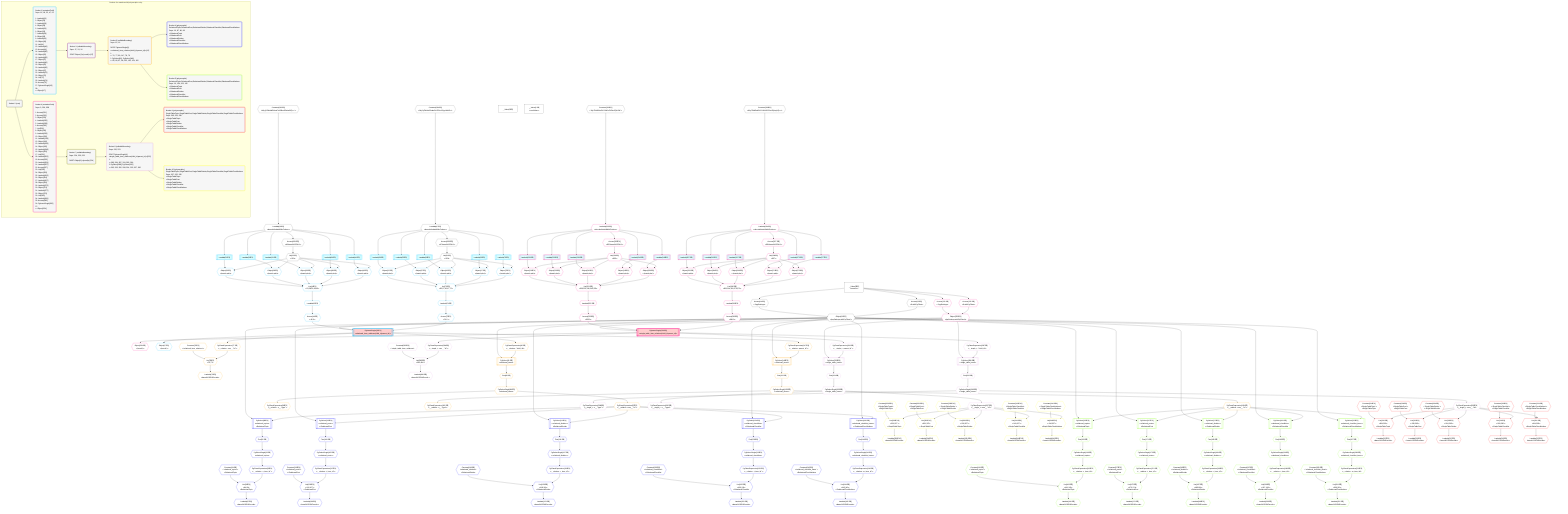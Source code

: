 %%{init: {'themeVariables': { 'fontSize': '12px'}}}%%
graph TD
    classDef path fill:#eee,stroke:#000,color:#000
    classDef plan fill:#fff,stroke-width:1px,color:#000
    classDef itemplan fill:#fff,stroke-width:2px,color:#000
    classDef unbatchedplan fill:#dff,stroke-width:1px,color:#000
    classDef sideeffectplan fill:#fcc,stroke-width:2px,color:#000
    classDef bucket fill:#f6f6f6,color:#000,stroke-width:2px,text-align:left


    %% plan dependencies
    Object16{{"Object[16∈0]<br />ᐸ{pgSettings,withPgClient}ᐳ"}}:::plan
    Access14{{"Access[14∈0]<br />ᐸ3.pgSettingsᐳ"}}:::plan
    Access15{{"Access[15∈0]<br />ᐸ3.withPgClientᐳ"}}:::plan
    Access14 & Access15 --> Object16
    __Value3["__Value[3∈0]<br />ᐸcontextᐳ"]:::plan
    __Value3 --> Access14
    __Value3 --> Access15
    Lambda18{{"Lambda[18∈0]<br />ᐸdecodeNodeIdWithCodecsᐳ"}}:::plan
    Constant352{{"Constant[352∈0]<br />ᐸ'WyJyZWxhdGlvbmFsX3Bvc3RzIiw0XQ=='ᐳ"}}:::plan
    Constant352 --> Lambda18
    Access351{{"Access[351∈0]<br />ᐸ18.base64JSON.1ᐳ"}}:::plan
    Lambda18 --> Access351
    List22{{"List[22∈0]<br />ᐸ351ᐳ"}}:::plan
    Access351 --> List22
    Lambda47{{"Lambda[47∈0]<br />ᐸdecodeNodeIdWithCodecsᐳ"}}:::plan
    Constant354{{"Constant[354∈0]<br />ᐸ'WyJyZWxhdGlvbmFsX3RvcGljcyIsMV0='ᐳ"}}:::plan
    Constant354 --> Lambda47
    Access353{{"Access[353∈0]<br />ᐸ47.base64JSON.1ᐳ"}}:::plan
    Lambda47 --> Access353
    List51{{"List[51∈0]<br />ᐸ353ᐳ"}}:::plan
    Access353 --> List51
    __Value0["__Value[0∈0]"]:::plan
    __Value5["__Value[5∈0]<br />ᐸrootValueᐳ"]:::plan
    Constant356{{"Constant[356∈0]<br />ᐸ'WyJTaW5nbGVUYWJsZVBvc3QiLDld'ᐳ"}}:::plan
    Constant358{{"Constant[358∈0]<br />ᐸ'WyJTaW5nbGVUYWJsZVRvcGljIiwyXQ=='ᐳ"}}:::plan
    List251{{"List[251∈6]<br />ᐸ230,235,240,245,250ᐳ"}}:::plan
    Object230{{"Object[230∈6]<br />ᐸ{match,pks}ᐳ"}}:::plan
    Object235{{"Object[235∈6]<br />ᐸ{match,pks}ᐳ"}}:::plan
    Object240{{"Object[240∈6]<br />ᐸ{match,pks}ᐳ"}}:::plan
    Object245{{"Object[245∈6]<br />ᐸ{match,pks}ᐳ"}}:::plan
    Object250{{"Object[250∈6]<br />ᐸ{match,pks}ᐳ"}}:::plan
    Object230 & Object235 & Object240 & Object245 & Object250 --> List251
    List280{{"List[280∈6]<br />ᐸ259,264,269,274,279ᐳ"}}:::plan
    Object259{{"Object[259∈6]<br />ᐸ{match,pks}ᐳ"}}:::plan
    Object264{{"Object[264∈6]<br />ᐸ{match,pks}ᐳ"}}:::plan
    Object269{{"Object[269∈6]<br />ᐸ{match,pks}ᐳ"}}:::plan
    Object274{{"Object[274∈6]<br />ᐸ{match,pks}ᐳ"}}:::plan
    Object279{{"Object[279∈6]<br />ᐸ{match,pks}ᐳ"}}:::plan
    Object259 & Object264 & Object269 & Object274 & Object279 --> List280
    PgInsertSingle220[["PgInsertSingle[220∈6]<br />ᐸsingle_table_item_relations(child_id,parent_id)ᐳ"]]:::sideeffectplan
    Object223{{"Object[223∈6]<br />ᐸ{pgSettings,withPgClient}ᐳ"}}:::plan
    Access253{{"Access[253∈6]<br />ᐸ252.0ᐳ"}}:::plan
    Access282{{"Access[282∈6]<br />ᐸ281.0ᐳ"}}:::plan
    Object223 & Access253 & Access282 --> PgInsertSingle220
    Access221{{"Access[221∈6]<br />ᐸ3.pgSettingsᐳ"}}:::plan
    Access222{{"Access[222∈6]<br />ᐸ3.withPgClientᐳ"}}:::plan
    Access221 & Access222 --> Object223
    Lambda228[["Lambda[228∈6]"]]:::unbatchedplan
    List229{{"List[229∈6]<br />ᐸ355ᐳ"}}:::plan
    Lambda228 & List229 --> Object230
    Lambda233[["Lambda[233∈6]"]]:::unbatchedplan
    Lambda233 & List229 --> Object235
    Lambda238[["Lambda[238∈6]"]]:::unbatchedplan
    Lambda238 & List229 --> Object240
    Lambda243[["Lambda[243∈6]"]]:::unbatchedplan
    Lambda243 & List229 --> Object245
    Lambda248[["Lambda[248∈6]"]]:::unbatchedplan
    Lambda248 & List229 --> Object250
    Lambda257[["Lambda[257∈6]"]]:::unbatchedplan
    List258{{"List[258∈6]<br />ᐸ357ᐳ"}}:::plan
    Lambda257 & List258 --> Object259
    Lambda262[["Lambda[262∈6]"]]:::unbatchedplan
    Lambda262 & List258 --> Object264
    Lambda267[["Lambda[267∈6]"]]:::unbatchedplan
    Lambda267 & List258 --> Object269
    Lambda272[["Lambda[272∈6]"]]:::unbatchedplan
    Lambda272 & List258 --> Object274
    Lambda277[["Lambda[277∈6]"]]:::unbatchedplan
    Lambda277 & List258 --> Object279
    __Value3 --> Access221
    __Value3 --> Access222
    Lambda225{{"Lambda[225∈6]<br />ᐸdecodeNodeIdWithCodecsᐳ"}}:::plan
    Constant356 --> Lambda225
    Lambda225 --> Lambda228
    Access355{{"Access[355∈6]<br />ᐸ225.base64JSON.1ᐳ"}}:::plan
    Lambda225 --> Access355
    Access355 --> List229
    Lambda225 --> Lambda233
    Lambda225 --> Lambda238
    Lambda225 --> Lambda243
    Lambda225 --> Lambda248
    Lambda252{{"Lambda[252∈6]"}}:::plan
    List251 --> Lambda252
    Lambda252 --> Access253
    Lambda254{{"Lambda[254∈6]<br />ᐸdecodeNodeIdWithCodecsᐳ"}}:::plan
    Constant358 --> Lambda254
    Lambda254 --> Lambda257
    Access357{{"Access[357∈6]<br />ᐸ254.base64JSON.1ᐳ"}}:::plan
    Lambda254 --> Access357
    Access357 --> List258
    Lambda254 --> Lambda262
    Lambda254 --> Lambda267
    Lambda254 --> Lambda272
    Lambda254 --> Lambda277
    Lambda281{{"Lambda[281∈6]"}}:::plan
    List280 --> Lambda281
    Lambda281 --> Access282
    Object224{{"Object[224∈6]<br />ᐸ{result}ᐳ"}}:::plan
    PgInsertSingle220 --> Object224
    List44{{"List[44∈1]<br />ᐸ23,28,33,38,43ᐳ"}}:::plan
    Object23{{"Object[23∈1]<br />ᐸ{match,pks}ᐳ"}}:::plan
    Object28{{"Object[28∈1]<br />ᐸ{match,pks}ᐳ"}}:::plan
    Object33{{"Object[33∈1]<br />ᐸ{match,pks}ᐳ"}}:::plan
    Object38{{"Object[38∈1]<br />ᐸ{match,pks}ᐳ"}}:::plan
    Object43{{"Object[43∈1]<br />ᐸ{match,pks}ᐳ"}}:::plan
    Object23 & Object28 & Object33 & Object38 & Object43 --> List44
    List73{{"List[73∈1]<br />ᐸ52,57,62,67,72ᐳ"}}:::plan
    Object52{{"Object[52∈1]<br />ᐸ{match,pks}ᐳ"}}:::plan
    Object57{{"Object[57∈1]<br />ᐸ{match,pks}ᐳ"}}:::plan
    Object62{{"Object[62∈1]<br />ᐸ{match,pks}ᐳ"}}:::plan
    Object67{{"Object[67∈1]<br />ᐸ{match,pks}ᐳ"}}:::plan
    Object72{{"Object[72∈1]<br />ᐸ{match,pks}ᐳ"}}:::plan
    Object52 & Object57 & Object62 & Object67 & Object72 --> List73
    PgInsertSingle13[["PgInsertSingle[13∈1]<br />ᐸrelational_item_relations(child_id,parent_id)ᐳ"]]:::sideeffectplan
    Access46{{"Access[46∈1]<br />ᐸ45.0ᐳ"}}:::plan
    Access75{{"Access[75∈1]<br />ᐸ74.0ᐳ"}}:::plan
    Object16 & Access46 & Access75 --> PgInsertSingle13
    Lambda21[["Lambda[21∈1]"]]:::unbatchedplan
    Lambda21 & List22 --> Object23
    Lambda26[["Lambda[26∈1]"]]:::unbatchedplan
    Lambda26 & List22 --> Object28
    Lambda31[["Lambda[31∈1]"]]:::unbatchedplan
    Lambda31 & List22 --> Object33
    Lambda36[["Lambda[36∈1]"]]:::unbatchedplan
    Lambda36 & List22 --> Object38
    Lambda41[["Lambda[41∈1]"]]:::unbatchedplan
    Lambda41 & List22 --> Object43
    Lambda50[["Lambda[50∈1]"]]:::unbatchedplan
    Lambda50 & List51 --> Object52
    Lambda55[["Lambda[55∈1]"]]:::unbatchedplan
    Lambda55 & List51 --> Object57
    Lambda60[["Lambda[60∈1]"]]:::unbatchedplan
    Lambda60 & List51 --> Object62
    Lambda65[["Lambda[65∈1]"]]:::unbatchedplan
    Lambda65 & List51 --> Object67
    Lambda70[["Lambda[70∈1]"]]:::unbatchedplan
    Lambda70 & List51 --> Object72
    Lambda18 --> Lambda21
    Lambda18 --> Lambda26
    Lambda18 --> Lambda31
    Lambda18 --> Lambda36
    Lambda18 --> Lambda41
    Lambda45{{"Lambda[45∈1]"}}:::plan
    List44 --> Lambda45
    Lambda45 --> Access46
    Lambda47 --> Lambda50
    Lambda47 --> Lambda55
    Lambda47 --> Lambda60
    Lambda47 --> Lambda65
    Lambda47 --> Lambda70
    Lambda74{{"Lambda[74∈1]"}}:::plan
    List73 --> Lambda74
    Lambda74 --> Access75
    Object17{{"Object[17∈1]<br />ᐸ{result}ᐳ"}}:::plan
    PgInsertSingle13 --> Object17
    List78{{"List[78∈3]<br />ᐸ76,77ᐳ"}}:::plan
    Constant76{{"Constant[76∈3]<br />ᐸ'relational_item_relations'ᐳ"}}:::plan
    PgClassExpression77{{"PgClassExpression[77∈3]<br />ᐸ__relation...ons__.”id”ᐳ"}}:::plan
    Constant76 & PgClassExpression77 --> List78
    PgSelect81[["PgSelect[81∈3]<br />ᐸrelational_itemsᐳ"]]:::plan
    PgClassExpression80{{"PgClassExpression[80∈3]<br />ᐸ__relation...”child_id”ᐳ"}}:::plan
    Object16 & PgClassExpression80 --> PgSelect81
    PgSelect148[["PgSelect[148∈3]<br />ᐸrelational_itemsᐳ"]]:::plan
    PgClassExpression147{{"PgClassExpression[147∈3]<br />ᐸ__relation...parent_id”ᐳ"}}:::plan
    Object16 & PgClassExpression147 --> PgSelect148
    List285{{"List[285∈8]<br />ᐸ283,284ᐳ"}}:::plan
    Constant283{{"Constant[283∈8]<br />ᐸ'single_table_item_relations'ᐳ"}}:::plan
    PgClassExpression284{{"PgClassExpression[284∈8]<br />ᐸ__single_t...ons__.”id”ᐳ"}}:::plan
    Constant283 & PgClassExpression284 --> List285
    PgSelect288[["PgSelect[288∈8]<br />ᐸsingle_table_itemsᐳ"]]:::plan
    PgClassExpression287{{"PgClassExpression[287∈8]<br />ᐸ__single_t...”child_id”ᐳ"}}:::plan
    Object223 & PgClassExpression287 --> PgSelect288
    PgSelect320[["PgSelect[320∈8]<br />ᐸsingle_table_itemsᐳ"]]:::plan
    PgClassExpression319{{"PgClassExpression[319∈8]<br />ᐸ__single_t...parent_id”ᐳ"}}:::plan
    Object223 & PgClassExpression319 --> PgSelect320
    PgInsertSingle13 --> PgClassExpression77
    Lambda79{{"Lambda[79∈3]<br />ᐸbase64JSONEncodeᐳ"}}:::plan
    List78 --> Lambda79
    PgInsertSingle13 --> PgClassExpression80
    First85{{"First[85∈3]"}}:::plan
    PgSelect81 --> First85
    PgSelectSingle86{{"PgSelectSingle[86∈3]<br />ᐸrelational_itemsᐳ"}}:::plan
    First85 --> PgSelectSingle86
    PgClassExpression87{{"PgClassExpression[87∈3]<br />ᐸ__relation...ems__.”id”ᐳ"}}:::plan
    PgSelectSingle86 --> PgClassExpression87
    PgClassExpression98{{"PgClassExpression[98∈3]<br />ᐸ__relation...s__.”type”ᐳ"}}:::plan
    PgSelectSingle86 --> PgClassExpression98
    PgInsertSingle13 --> PgClassExpression147
    First152{{"First[152∈3]"}}:::plan
    PgSelect148 --> First152
    PgSelectSingle153{{"PgSelectSingle[153∈3]<br />ᐸrelational_itemsᐳ"}}:::plan
    First152 --> PgSelectSingle153
    PgClassExpression154{{"PgClassExpression[154∈3]<br />ᐸ__relation...ems__.”id”ᐳ"}}:::plan
    PgSelectSingle153 --> PgClassExpression154
    PgClassExpression165{{"PgClassExpression[165∈3]<br />ᐸ__relation...s__.”type”ᐳ"}}:::plan
    PgSelectSingle153 --> PgClassExpression165
    PgInsertSingle220 --> PgClassExpression284
    Lambda286{{"Lambda[286∈8]<br />ᐸbase64JSONEncodeᐳ"}}:::plan
    List285 --> Lambda286
    PgInsertSingle220 --> PgClassExpression287
    First292{{"First[292∈8]"}}:::plan
    PgSelect288 --> First292
    PgSelectSingle293{{"PgSelectSingle[293∈8]<br />ᐸsingle_table_itemsᐳ"}}:::plan
    First292 --> PgSelectSingle293
    PgClassExpression295{{"PgClassExpression[295∈8]<br />ᐸ__single_t...ems__.”id”ᐳ"}}:::plan
    PgSelectSingle293 --> PgClassExpression295
    PgClassExpression298{{"PgClassExpression[298∈8]<br />ᐸ__single_t...s__.”type”ᐳ"}}:::plan
    PgSelectSingle293 --> PgClassExpression298
    PgInsertSingle220 --> PgClassExpression319
    First324{{"First[324∈8]"}}:::plan
    PgSelect320 --> First324
    PgSelectSingle325{{"PgSelectSingle[325∈8]<br />ᐸsingle_table_itemsᐳ"}}:::plan
    First324 --> PgSelectSingle325
    PgClassExpression327{{"PgClassExpression[327∈8]<br />ᐸ__single_t...ems__.”id”ᐳ"}}:::plan
    PgSelectSingle325 --> PgClassExpression327
    PgClassExpression330{{"PgClassExpression[330∈8]<br />ᐸ__single_t...s__.”type”ᐳ"}}:::plan
    PgSelectSingle325 --> PgClassExpression330
    PgSelect155[["PgSelect[155∈5]<br />ᐸrelational_topicsᐳ<br />ᐳRelationalTopic"]]:::plan
    Object16 & PgClassExpression154 --> PgSelect155
    List163{{"List[163∈5]<br />ᐸ161,162ᐳ<br />ᐳRelationalTopic"}}:::plan
    Constant161{{"Constant[161∈5]<br />ᐸ'relational_topics'ᐳ<br />ᐳRelationalTopic"}}:::plan
    PgClassExpression162{{"PgClassExpression[162∈5]<br />ᐸ__relation...c_item_id”ᐳ"}}:::plan
    Constant161 & PgClassExpression162 --> List163
    PgSelect167[["PgSelect[167∈5]<br />ᐸrelational_postsᐳ<br />ᐳRelationalPost"]]:::plan
    Object16 & PgClassExpression154 --> PgSelect167
    List175{{"List[175∈5]<br />ᐸ173,174ᐳ<br />ᐳRelationalPost"}}:::plan
    Constant173{{"Constant[173∈5]<br />ᐸ'relational_posts'ᐳ<br />ᐳRelationalPost"}}:::plan
    PgClassExpression174{{"PgClassExpression[174∈5]<br />ᐸ__relation...t_item_id”ᐳ"}}:::plan
    Constant173 & PgClassExpression174 --> List175
    PgSelect179[["PgSelect[179∈5]<br />ᐸrelational_dividersᐳ<br />ᐳRelationalDivider"]]:::plan
    Object16 & PgClassExpression154 --> PgSelect179
    List187{{"List[187∈5]<br />ᐸ185,186ᐳ<br />ᐳRelationalDivider"}}:::plan
    Constant185{{"Constant[185∈5]<br />ᐸ'relational_dividers'ᐳ<br />ᐳRelationalDivider"}}:::plan
    PgClassExpression186{{"PgClassExpression[186∈5]<br />ᐸ__relation...r_item_id”ᐳ"}}:::plan
    Constant185 & PgClassExpression186 --> List187
    PgSelect191[["PgSelect[191∈5]<br />ᐸrelational_checklistsᐳ<br />ᐳRelationalChecklist"]]:::plan
    Object16 & PgClassExpression154 --> PgSelect191
    List199{{"List[199∈5]<br />ᐸ197,198ᐳ<br />ᐳRelationalChecklist"}}:::plan
    Constant197{{"Constant[197∈5]<br />ᐸ'relational_checklists'ᐳ<br />ᐳRelationalChecklist"}}:::plan
    PgClassExpression198{{"PgClassExpression[198∈5]<br />ᐸ__relation...t_item_id”ᐳ"}}:::plan
    Constant197 & PgClassExpression198 --> List199
    PgSelect203[["PgSelect[203∈5]<br />ᐸrelational_checklist_itemsᐳ<br />ᐳRelationalChecklistItem"]]:::plan
    Object16 & PgClassExpression154 --> PgSelect203
    List211{{"List[211∈5]<br />ᐸ209,210ᐳ<br />ᐳRelationalChecklistItem"}}:::plan
    Constant209{{"Constant[209∈5]<br />ᐸ'relational_checklist_items'ᐳ<br />ᐳRelationalChecklistItem"}}:::plan
    PgClassExpression210{{"PgClassExpression[210∈5]<br />ᐸ__relation...m_item_id”ᐳ"}}:::plan
    Constant209 & PgClassExpression210 --> List211
    List328{{"List[328∈10]<br />ᐸ326,327ᐳ<br />ᐳSingleTableTopic"}}:::plan
    Constant326{{"Constant[326∈10]<br />ᐸ'SingleTableTopic'ᐳ<br />ᐳSingleTableTopic"}}:::plan
    Constant326 & PgClassExpression327 --> List328
    List333{{"List[333∈10]<br />ᐸ331,327ᐳ<br />ᐳSingleTablePost"}}:::plan
    Constant331{{"Constant[331∈10]<br />ᐸ'SingleTablePost'ᐳ<br />ᐳSingleTablePost"}}:::plan
    Constant331 & PgClassExpression327 --> List333
    List338{{"List[338∈10]<br />ᐸ336,327ᐳ<br />ᐳSingleTableDivider"}}:::plan
    Constant336{{"Constant[336∈10]<br />ᐸ'SingleTableDivider'ᐳ<br />ᐳSingleTableDivider"}}:::plan
    Constant336 & PgClassExpression327 --> List338
    List343{{"List[343∈10]<br />ᐸ341,327ᐳ<br />ᐳSingleTableChecklist"}}:::plan
    Constant341{{"Constant[341∈10]<br />ᐸ'SingleTableChecklist'ᐳ<br />ᐳSingleTableChecklist"}}:::plan
    Constant341 & PgClassExpression327 --> List343
    List348{{"List[348∈10]<br />ᐸ346,327ᐳ<br />ᐳSingleTableChecklistItem"}}:::plan
    Constant346{{"Constant[346∈10]<br />ᐸ'SingleTableChecklistItem'ᐳ<br />ᐳSingleTableChecklistItem"}}:::plan
    Constant346 & PgClassExpression327 --> List348
    First159{{"First[159∈5]"}}:::plan
    PgSelect155 --> First159
    PgSelectSingle160{{"PgSelectSingle[160∈5]<br />ᐸrelational_topicsᐳ"}}:::plan
    First159 --> PgSelectSingle160
    PgSelectSingle160 --> PgClassExpression162
    Lambda164{{"Lambda[164∈5]<br />ᐸbase64JSONEncodeᐳ"}}:::plan
    List163 --> Lambda164
    First171{{"First[171∈5]"}}:::plan
    PgSelect167 --> First171
    PgSelectSingle172{{"PgSelectSingle[172∈5]<br />ᐸrelational_postsᐳ"}}:::plan
    First171 --> PgSelectSingle172
    PgSelectSingle172 --> PgClassExpression174
    Lambda176{{"Lambda[176∈5]<br />ᐸbase64JSONEncodeᐳ"}}:::plan
    List175 --> Lambda176
    First183{{"First[183∈5]"}}:::plan
    PgSelect179 --> First183
    PgSelectSingle184{{"PgSelectSingle[184∈5]<br />ᐸrelational_dividersᐳ"}}:::plan
    First183 --> PgSelectSingle184
    PgSelectSingle184 --> PgClassExpression186
    Lambda188{{"Lambda[188∈5]<br />ᐸbase64JSONEncodeᐳ"}}:::plan
    List187 --> Lambda188
    First195{{"First[195∈5]"}}:::plan
    PgSelect191 --> First195
    PgSelectSingle196{{"PgSelectSingle[196∈5]<br />ᐸrelational_checklistsᐳ"}}:::plan
    First195 --> PgSelectSingle196
    PgSelectSingle196 --> PgClassExpression198
    Lambda200{{"Lambda[200∈5]<br />ᐸbase64JSONEncodeᐳ"}}:::plan
    List199 --> Lambda200
    First207{{"First[207∈5]"}}:::plan
    PgSelect203 --> First207
    PgSelectSingle208{{"PgSelectSingle[208∈5]<br />ᐸrelational_checklist_itemsᐳ"}}:::plan
    First207 --> PgSelectSingle208
    PgSelectSingle208 --> PgClassExpression210
    Lambda212{{"Lambda[212∈5]<br />ᐸbase64JSONEncodeᐳ"}}:::plan
    List211 --> Lambda212
    Lambda329{{"Lambda[329∈10]<br />ᐸbase64JSONEncodeᐳ"}}:::plan
    List328 --> Lambda329
    Lambda334{{"Lambda[334∈10]<br />ᐸbase64JSONEncodeᐳ"}}:::plan
    List333 --> Lambda334
    Lambda339{{"Lambda[339∈10]<br />ᐸbase64JSONEncodeᐳ"}}:::plan
    List338 --> Lambda339
    Lambda344{{"Lambda[344∈10]<br />ᐸbase64JSONEncodeᐳ"}}:::plan
    List343 --> Lambda344
    Lambda349{{"Lambda[349∈10]<br />ᐸbase64JSONEncodeᐳ"}}:::plan
    List348 --> Lambda349
    PgSelect88[["PgSelect[88∈4]<br />ᐸrelational_topicsᐳ<br />ᐳRelationalTopic"]]:::plan
    Object16 & PgClassExpression87 --> PgSelect88
    List96{{"List[96∈4]<br />ᐸ94,95ᐳ<br />ᐳRelationalTopic"}}:::plan
    Constant94{{"Constant[94∈4]<br />ᐸ'relational_topics'ᐳ<br />ᐳRelationalTopic"}}:::plan
    PgClassExpression95{{"PgClassExpression[95∈4]<br />ᐸ__relation...c_item_id”ᐳ"}}:::plan
    Constant94 & PgClassExpression95 --> List96
    PgSelect100[["PgSelect[100∈4]<br />ᐸrelational_postsᐳ<br />ᐳRelationalPost"]]:::plan
    Object16 & PgClassExpression87 --> PgSelect100
    List108{{"List[108∈4]<br />ᐸ106,107ᐳ<br />ᐳRelationalPost"}}:::plan
    Constant106{{"Constant[106∈4]<br />ᐸ'relational_posts'ᐳ<br />ᐳRelationalPost"}}:::plan
    PgClassExpression107{{"PgClassExpression[107∈4]<br />ᐸ__relation...t_item_id”ᐳ"}}:::plan
    Constant106 & PgClassExpression107 --> List108
    PgSelect112[["PgSelect[112∈4]<br />ᐸrelational_dividersᐳ<br />ᐳRelationalDivider"]]:::plan
    Object16 & PgClassExpression87 --> PgSelect112
    List120{{"List[120∈4]<br />ᐸ118,119ᐳ<br />ᐳRelationalDivider"}}:::plan
    Constant118{{"Constant[118∈4]<br />ᐸ'relational_dividers'ᐳ<br />ᐳRelationalDivider"}}:::plan
    PgClassExpression119{{"PgClassExpression[119∈4]<br />ᐸ__relation...r_item_id”ᐳ"}}:::plan
    Constant118 & PgClassExpression119 --> List120
    PgSelect124[["PgSelect[124∈4]<br />ᐸrelational_checklistsᐳ<br />ᐳRelationalChecklist"]]:::plan
    Object16 & PgClassExpression87 --> PgSelect124
    List132{{"List[132∈4]<br />ᐸ130,131ᐳ<br />ᐳRelationalChecklist"}}:::plan
    Constant130{{"Constant[130∈4]<br />ᐸ'relational_checklists'ᐳ<br />ᐳRelationalChecklist"}}:::plan
    PgClassExpression131{{"PgClassExpression[131∈4]<br />ᐸ__relation...t_item_id”ᐳ"}}:::plan
    Constant130 & PgClassExpression131 --> List132
    PgSelect136[["PgSelect[136∈4]<br />ᐸrelational_checklist_itemsᐳ<br />ᐳRelationalChecklistItem"]]:::plan
    Object16 & PgClassExpression87 --> PgSelect136
    List144{{"List[144∈4]<br />ᐸ142,143ᐳ<br />ᐳRelationalChecklistItem"}}:::plan
    Constant142{{"Constant[142∈4]<br />ᐸ'relational_checklist_items'ᐳ<br />ᐳRelationalChecklistItem"}}:::plan
    PgClassExpression143{{"PgClassExpression[143∈4]<br />ᐸ__relation...m_item_id”ᐳ"}}:::plan
    Constant142 & PgClassExpression143 --> List144
    List296{{"List[296∈9]<br />ᐸ294,295ᐳ<br />ᐳSingleTableTopic"}}:::plan
    Constant294{{"Constant[294∈9]<br />ᐸ'SingleTableTopic'ᐳ<br />ᐳSingleTableTopic"}}:::plan
    Constant294 & PgClassExpression295 --> List296
    List301{{"List[301∈9]<br />ᐸ299,295ᐳ<br />ᐳSingleTablePost"}}:::plan
    Constant299{{"Constant[299∈9]<br />ᐸ'SingleTablePost'ᐳ<br />ᐳSingleTablePost"}}:::plan
    Constant299 & PgClassExpression295 --> List301
    List306{{"List[306∈9]<br />ᐸ304,295ᐳ<br />ᐳSingleTableDivider"}}:::plan
    Constant304{{"Constant[304∈9]<br />ᐸ'SingleTableDivider'ᐳ<br />ᐳSingleTableDivider"}}:::plan
    Constant304 & PgClassExpression295 --> List306
    List311{{"List[311∈9]<br />ᐸ309,295ᐳ<br />ᐳSingleTableChecklist"}}:::plan
    Constant309{{"Constant[309∈9]<br />ᐸ'SingleTableChecklist'ᐳ<br />ᐳSingleTableChecklist"}}:::plan
    Constant309 & PgClassExpression295 --> List311
    List316{{"List[316∈9]<br />ᐸ314,295ᐳ<br />ᐳSingleTableChecklistItem"}}:::plan
    Constant314{{"Constant[314∈9]<br />ᐸ'SingleTableChecklistItem'ᐳ<br />ᐳSingleTableChecklistItem"}}:::plan
    Constant314 & PgClassExpression295 --> List316
    First92{{"First[92∈4]"}}:::plan
    PgSelect88 --> First92
    PgSelectSingle93{{"PgSelectSingle[93∈4]<br />ᐸrelational_topicsᐳ"}}:::plan
    First92 --> PgSelectSingle93
    PgSelectSingle93 --> PgClassExpression95
    Lambda97{{"Lambda[97∈4]<br />ᐸbase64JSONEncodeᐳ"}}:::plan
    List96 --> Lambda97
    First104{{"First[104∈4]"}}:::plan
    PgSelect100 --> First104
    PgSelectSingle105{{"PgSelectSingle[105∈4]<br />ᐸrelational_postsᐳ"}}:::plan
    First104 --> PgSelectSingle105
    PgSelectSingle105 --> PgClassExpression107
    Lambda109{{"Lambda[109∈4]<br />ᐸbase64JSONEncodeᐳ"}}:::plan
    List108 --> Lambda109
    First116{{"First[116∈4]"}}:::plan
    PgSelect112 --> First116
    PgSelectSingle117{{"PgSelectSingle[117∈4]<br />ᐸrelational_dividersᐳ"}}:::plan
    First116 --> PgSelectSingle117
    PgSelectSingle117 --> PgClassExpression119
    Lambda121{{"Lambda[121∈4]<br />ᐸbase64JSONEncodeᐳ"}}:::plan
    List120 --> Lambda121
    First128{{"First[128∈4]"}}:::plan
    PgSelect124 --> First128
    PgSelectSingle129{{"PgSelectSingle[129∈4]<br />ᐸrelational_checklistsᐳ"}}:::plan
    First128 --> PgSelectSingle129
    PgSelectSingle129 --> PgClassExpression131
    Lambda133{{"Lambda[133∈4]<br />ᐸbase64JSONEncodeᐳ"}}:::plan
    List132 --> Lambda133
    First140{{"First[140∈4]"}}:::plan
    PgSelect136 --> First140
    PgSelectSingle141{{"PgSelectSingle[141∈4]<br />ᐸrelational_checklist_itemsᐳ"}}:::plan
    First140 --> PgSelectSingle141
    PgSelectSingle141 --> PgClassExpression143
    Lambda145{{"Lambda[145∈4]<br />ᐸbase64JSONEncodeᐳ"}}:::plan
    List144 --> Lambda145
    Lambda297{{"Lambda[297∈9]<br />ᐸbase64JSONEncodeᐳ"}}:::plan
    List296 --> Lambda297
    Lambda302{{"Lambda[302∈9]<br />ᐸbase64JSONEncodeᐳ"}}:::plan
    List301 --> Lambda302
    Lambda307{{"Lambda[307∈9]<br />ᐸbase64JSONEncodeᐳ"}}:::plan
    List306 --> Lambda307
    Lambda312{{"Lambda[312∈9]<br />ᐸbase64JSONEncodeᐳ"}}:::plan
    List311 --> Lambda312
    Lambda317{{"Lambda[317∈9]<br />ᐸbase64JSONEncodeᐳ"}}:::plan
    List316 --> Lambda317

    %% define steps

    subgraph "Buckets for mutations/v4/polymorphic.relay"
    Bucket0("Bucket 0 (root)"):::bucket
    classDef bucket0 stroke:#696969
    class Bucket0,__Value0,__Value3,__Value5,Access14,Access15,Object16,Lambda18,List22,Lambda47,List51,Access351,Constant352,Access353,Constant354,Constant356,Constant358 bucket0
    Bucket1("Bucket 1 (mutationField)<br />Deps: 16, 18, 22, 47, 51<br /><br />1: Lambda[21]<br />2: Object[23]<br />3: Lambda[26]<br />4: Object[28]<br />5: Lambda[31]<br />6: Object[33]<br />7: Lambda[36]<br />8: Object[38]<br />9: Lambda[41]<br />10: Object[43]<br />11: List[44]<br />12: Lambda[45]<br />13: Access[46]<br />14: Lambda[50]<br />15: Object[52]<br />16: Lambda[55]<br />17: Object[57]<br />18: Lambda[60]<br />19: Object[62]<br />20: Lambda[65]<br />21: Object[67]<br />22: Lambda[70]<br />23: Object[72]<br />24: List[73]<br />25: Lambda[74]<br />26: Access[75]<br />27: PgInsertSingle[13]<br />28: <br />ᐳ: Object[17]"):::bucket
    classDef bucket1 stroke:#00bfff
    class Bucket1,PgInsertSingle13,Object17,Lambda21,Object23,Lambda26,Object28,Lambda31,Object33,Lambda36,Object38,Lambda41,Object43,List44,Lambda45,Access46,Lambda50,Object52,Lambda55,Object57,Lambda60,Object62,Lambda65,Object67,Lambda70,Object72,List73,Lambda74,Access75 bucket1
    Bucket2("Bucket 2 (nullableBoundary)<br />Deps: 17, 13, 16<br /><br />ROOT Object{1}ᐸ{result}ᐳ[17]"):::bucket
    classDef bucket2 stroke:#7f007f
    class Bucket2 bucket2
    Bucket3("Bucket 3 (nullableBoundary)<br />Deps: 13, 16<br /><br />ROOT PgInsertSingle{1}ᐸrelational_item_relations(child_id,parent_id)ᐳ[13]<br />1: <br />ᐳ: 76, 77, 80, 147, 78, 79<br />2: PgSelect[81], PgSelect[148]<br />ᐳ: 85, 86, 87, 98, 152, 153, 154, 165"):::bucket
    classDef bucket3 stroke:#ffa500
    class Bucket3,Constant76,PgClassExpression77,List78,Lambda79,PgClassExpression80,PgSelect81,First85,PgSelectSingle86,PgClassExpression87,PgClassExpression98,PgClassExpression147,PgSelect148,First152,PgSelectSingle153,PgClassExpression154,PgClassExpression165 bucket3
    Bucket4("Bucket 4 (polymorphic)<br />RelationalTopic,RelationalPost,RelationalDivider,RelationalChecklist,RelationalChecklistItem<br />Deps: 16, 87, 86, 98<br />ᐳRelationalTopic<br />ᐳRelationalPost<br />ᐳRelationalDivider<br />ᐳRelationalChecklist<br />ᐳRelationalChecklistItem"):::bucket
    classDef bucket4 stroke:#0000ff
    class Bucket4,PgSelect88,First92,PgSelectSingle93,Constant94,PgClassExpression95,List96,Lambda97,PgSelect100,First104,PgSelectSingle105,Constant106,PgClassExpression107,List108,Lambda109,PgSelect112,First116,PgSelectSingle117,Constant118,PgClassExpression119,List120,Lambda121,PgSelect124,First128,PgSelectSingle129,Constant130,PgClassExpression131,List132,Lambda133,PgSelect136,First140,PgSelectSingle141,Constant142,PgClassExpression143,List144,Lambda145 bucket4
    Bucket5("Bucket 5 (polymorphic)<br />RelationalTopic,RelationalPost,RelationalDivider,RelationalChecklist,RelationalChecklistItem<br />Deps: 16, 154, 153, 165<br />ᐳRelationalTopic<br />ᐳRelationalPost<br />ᐳRelationalDivider<br />ᐳRelationalChecklist<br />ᐳRelationalChecklistItem"):::bucket
    classDef bucket5 stroke:#7fff00
    class Bucket5,PgSelect155,First159,PgSelectSingle160,Constant161,PgClassExpression162,List163,Lambda164,PgSelect167,First171,PgSelectSingle172,Constant173,PgClassExpression174,List175,Lambda176,PgSelect179,First183,PgSelectSingle184,Constant185,PgClassExpression186,List187,Lambda188,PgSelect191,First195,PgSelectSingle196,Constant197,PgClassExpression198,List199,Lambda200,PgSelect203,First207,PgSelectSingle208,Constant209,PgClassExpression210,List211,Lambda212 bucket5
    Bucket6("Bucket 6 (mutationField)<br />Deps: 3, 356, 358<br /><br />1: Access[221]<br />2: Access[222]<br />3: Object[223]<br />4: Lambda[225]<br />5: Lambda[228]<br />6: Access[355]<br />7: List[229]<br />8: Object[230]<br />9: Lambda[233]<br />10: Object[235]<br />11: Lambda[238]<br />12: Object[240]<br />13: Lambda[243]<br />14: Object[245]<br />15: Lambda[248]<br />16: Object[250]<br />17: List[251]<br />18: Lambda[252]<br />19: Access[253]<br />20: Lambda[254]<br />21: Lambda[257]<br />22: Access[357]<br />23: List[258]<br />24: Object[259]<br />25: Lambda[262]<br />26: Object[264]<br />27: Lambda[267]<br />28: Object[269]<br />29: Lambda[272]<br />30: Object[274]<br />31: Lambda[277]<br />32: Object[279]<br />33: List[280]<br />34: Lambda[281]<br />35: Access[282]<br />36: PgInsertSingle[220]<br />37: <br />ᐳ: Object[224]"):::bucket
    classDef bucket6 stroke:#ff1493
    class Bucket6,PgInsertSingle220,Access221,Access222,Object223,Object224,Lambda225,Lambda228,List229,Object230,Lambda233,Object235,Lambda238,Object240,Lambda243,Object245,Lambda248,Object250,List251,Lambda252,Access253,Lambda254,Lambda257,List258,Object259,Lambda262,Object264,Lambda267,Object269,Lambda272,Object274,Lambda277,Object279,List280,Lambda281,Access282,Access355,Access357 bucket6
    Bucket7("Bucket 7 (nullableBoundary)<br />Deps: 224, 220, 223<br /><br />ROOT Object{6}ᐸ{result}ᐳ[224]"):::bucket
    classDef bucket7 stroke:#808000
    class Bucket7 bucket7
    Bucket8("Bucket 8 (nullableBoundary)<br />Deps: 220, 223<br /><br />ROOT PgInsertSingle{6}ᐸsingle_table_item_relations(child_id,parent_id)ᐳ[220]<br />1: <br />ᐳ: 283, 284, 287, 319, 285, 286<br />2: PgSelect[288], PgSelect[320]<br />ᐳ: 292, 293, 295, 298, 324, 325, 327, 330"):::bucket
    classDef bucket8 stroke:#dda0dd
    class Bucket8,Constant283,PgClassExpression284,List285,Lambda286,PgClassExpression287,PgSelect288,First292,PgSelectSingle293,PgClassExpression295,PgClassExpression298,PgClassExpression319,PgSelect320,First324,PgSelectSingle325,PgClassExpression327,PgClassExpression330 bucket8
    Bucket9("Bucket 9 (polymorphic)<br />SingleTableTopic,SingleTablePost,SingleTableDivider,SingleTableChecklist,SingleTableChecklistItem<br />Deps: 295, 293, 298<br />ᐳSingleTableTopic<br />ᐳSingleTablePost<br />ᐳSingleTableDivider<br />ᐳSingleTableChecklist<br />ᐳSingleTableChecklistItem"):::bucket
    classDef bucket9 stroke:#ff0000
    class Bucket9,Constant294,List296,Lambda297,Constant299,List301,Lambda302,Constant304,List306,Lambda307,Constant309,List311,Lambda312,Constant314,List316,Lambda317 bucket9
    Bucket10("Bucket 10 (polymorphic)<br />SingleTableTopic,SingleTablePost,SingleTableDivider,SingleTableChecklist,SingleTableChecklistItem<br />Deps: 327, 325, 330<br />ᐳSingleTableTopic<br />ᐳSingleTablePost<br />ᐳSingleTableDivider<br />ᐳSingleTableChecklist<br />ᐳSingleTableChecklistItem"):::bucket
    classDef bucket10 stroke:#ffff00
    class Bucket10,Constant326,List328,Lambda329,Constant331,List333,Lambda334,Constant336,List338,Lambda339,Constant341,List343,Lambda344,Constant346,List348,Lambda349 bucket10
    Bucket0 --> Bucket1 & Bucket6
    Bucket1 --> Bucket2
    Bucket2 --> Bucket3
    Bucket3 --> Bucket4 & Bucket5
    Bucket6 --> Bucket7
    Bucket7 --> Bucket8
    Bucket8 --> Bucket9 & Bucket10
    end